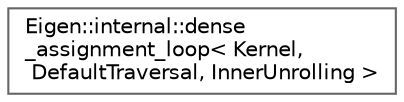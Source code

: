 digraph "类继承关系图"
{
 // LATEX_PDF_SIZE
  bgcolor="transparent";
  edge [fontname=Helvetica,fontsize=10,labelfontname=Helvetica,labelfontsize=10];
  node [fontname=Helvetica,fontsize=10,shape=box,height=0.2,width=0.4];
  rankdir="LR";
  Node0 [id="Node000000",label="Eigen::internal::dense\l_assignment_loop\< Kernel,\l DefaultTraversal, InnerUnrolling \>",height=0.2,width=0.4,color="grey40", fillcolor="white", style="filled",URL="$struct_eigen_1_1internal_1_1dense__assignment__loop_3_01_kernel_00_01_default_traversal_00_01_inner_unrolling_01_4.html",tooltip=" "];
}
